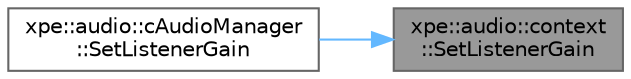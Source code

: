 digraph "xpe::audio::context::SetListenerGain"
{
 // LATEX_PDF_SIZE
  bgcolor="transparent";
  edge [fontname=Helvetica,fontsize=10,labelfontname=Helvetica,labelfontsize=10];
  node [fontname=Helvetica,fontsize=10,shape=box,height=0.2,width=0.4];
  rankdir="RL";
  Node1 [id="Node000001",label="xpe::audio::context\l::SetListenerGain",height=0.2,width=0.4,color="gray40", fillcolor="grey60", style="filled", fontcolor="black",tooltip=" "];
  Node1 -> Node2 [id="edge2_Node000001_Node000002",dir="back",color="steelblue1",style="solid",tooltip=" "];
  Node2 [id="Node000002",label="xpe::audio::cAudioManager\l::SetListenerGain",height=0.2,width=0.4,color="grey40", fillcolor="white", style="filled",URL="$classxpe_1_1audio_1_1c_audio_manager.html#aa428335afa984d8ee94cb6c81fb94ca9",tooltip=" "];
}
